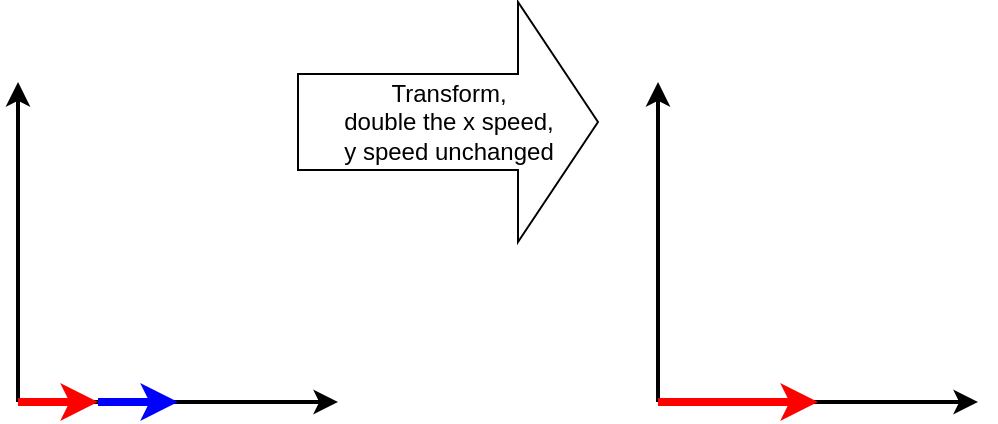 <mxfile version="15.9.4" type="device"><diagram id="wiXoykCVBVH7DhEmHfy-" name="Page-1"><mxGraphModel dx="720" dy="460" grid="1" gridSize="10" guides="1" tooltips="1" connect="1" arrows="1" fold="1" page="1" pageScale="1" pageWidth="850" pageHeight="1100" math="0" shadow="0"><root><mxCell id="0"/><mxCell id="1" parent="0"/><mxCell id="sJL_hHWcDdHapQef15UV-1" value="" style="endArrow=classic;html=1;rounded=0;strokeWidth=2;" edge="1" parent="1"><mxGeometry width="50" height="50" relative="1" as="geometry"><mxPoint x="120" y="280" as="sourcePoint"/><mxPoint x="120" y="120" as="targetPoint"/></mxGeometry></mxCell><mxCell id="sJL_hHWcDdHapQef15UV-2" value="" style="endArrow=classic;html=1;rounded=0;strokeWidth=2;" edge="1" parent="1"><mxGeometry width="50" height="50" relative="1" as="geometry"><mxPoint x="120" y="280" as="sourcePoint"/><mxPoint x="280" y="280" as="targetPoint"/></mxGeometry></mxCell><mxCell id="sJL_hHWcDdHapQef15UV-5" value="" style="endArrow=classic;html=1;rounded=0;strokeWidth=2;" edge="1" parent="1"><mxGeometry width="50" height="50" relative="1" as="geometry"><mxPoint x="440" y="280" as="sourcePoint"/><mxPoint x="440" y="120" as="targetPoint"/></mxGeometry></mxCell><mxCell id="sJL_hHWcDdHapQef15UV-6" value="" style="endArrow=classic;html=1;rounded=0;strokeWidth=2;" edge="1" parent="1"><mxGeometry width="50" height="50" relative="1" as="geometry"><mxPoint x="440" y="280" as="sourcePoint"/><mxPoint x="600" y="280" as="targetPoint"/></mxGeometry></mxCell><mxCell id="sJL_hHWcDdHapQef15UV-7" value="" style="endArrow=classic;html=1;rounded=0;strokeWidth=4;strokeColor=#FF0000;" edge="1" parent="1"><mxGeometry width="50" height="50" relative="1" as="geometry"><mxPoint x="120" y="280" as="sourcePoint"/><mxPoint x="160" y="280" as="targetPoint"/></mxGeometry></mxCell><mxCell id="sJL_hHWcDdHapQef15UV-8" value="" style="endArrow=classic;html=1;rounded=0;strokeWidth=4;strokeColor=#FF0000;" edge="1" parent="1"><mxGeometry width="50" height="50" relative="1" as="geometry"><mxPoint x="440" y="280" as="sourcePoint"/><mxPoint x="520" y="280" as="targetPoint"/></mxGeometry></mxCell><mxCell id="sJL_hHWcDdHapQef15UV-13" value="&lt;div&gt;Transform,&lt;/div&gt;&lt;div&gt;double the x speed, &lt;br&gt;&lt;/div&gt;&lt;div&gt;y speed unchanged&lt;br&gt;&lt;/div&gt;" style="html=1;shadow=0;dashed=0;align=center;verticalAlign=middle;shape=mxgraph.arrows2.arrow;dy=0.6;dx=40;notch=0;" vertex="1" parent="1"><mxGeometry x="260" y="80" width="150" height="120" as="geometry"/></mxCell><mxCell id="sJL_hHWcDdHapQef15UV-15" value="" style="endArrow=classic;html=1;rounded=0;strokeColor=#0000FF;strokeWidth=4;" edge="1" parent="1"><mxGeometry width="50" height="50" relative="1" as="geometry"><mxPoint x="160" y="280" as="sourcePoint"/><mxPoint x="200" y="280" as="targetPoint"/></mxGeometry></mxCell></root></mxGraphModel></diagram></mxfile>